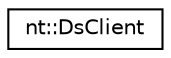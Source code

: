digraph "Graphical Class Hierarchy"
{
  edge [fontname="Helvetica",fontsize="10",labelfontname="Helvetica",labelfontsize="10"];
  node [fontname="Helvetica",fontsize="10",shape=record];
  rankdir="LR";
  Node1 [label="nt::DsClient",height=0.2,width=0.4,color="black", fillcolor="white", style="filled",URL="$classnt_1_1DsClient.html"];
}
